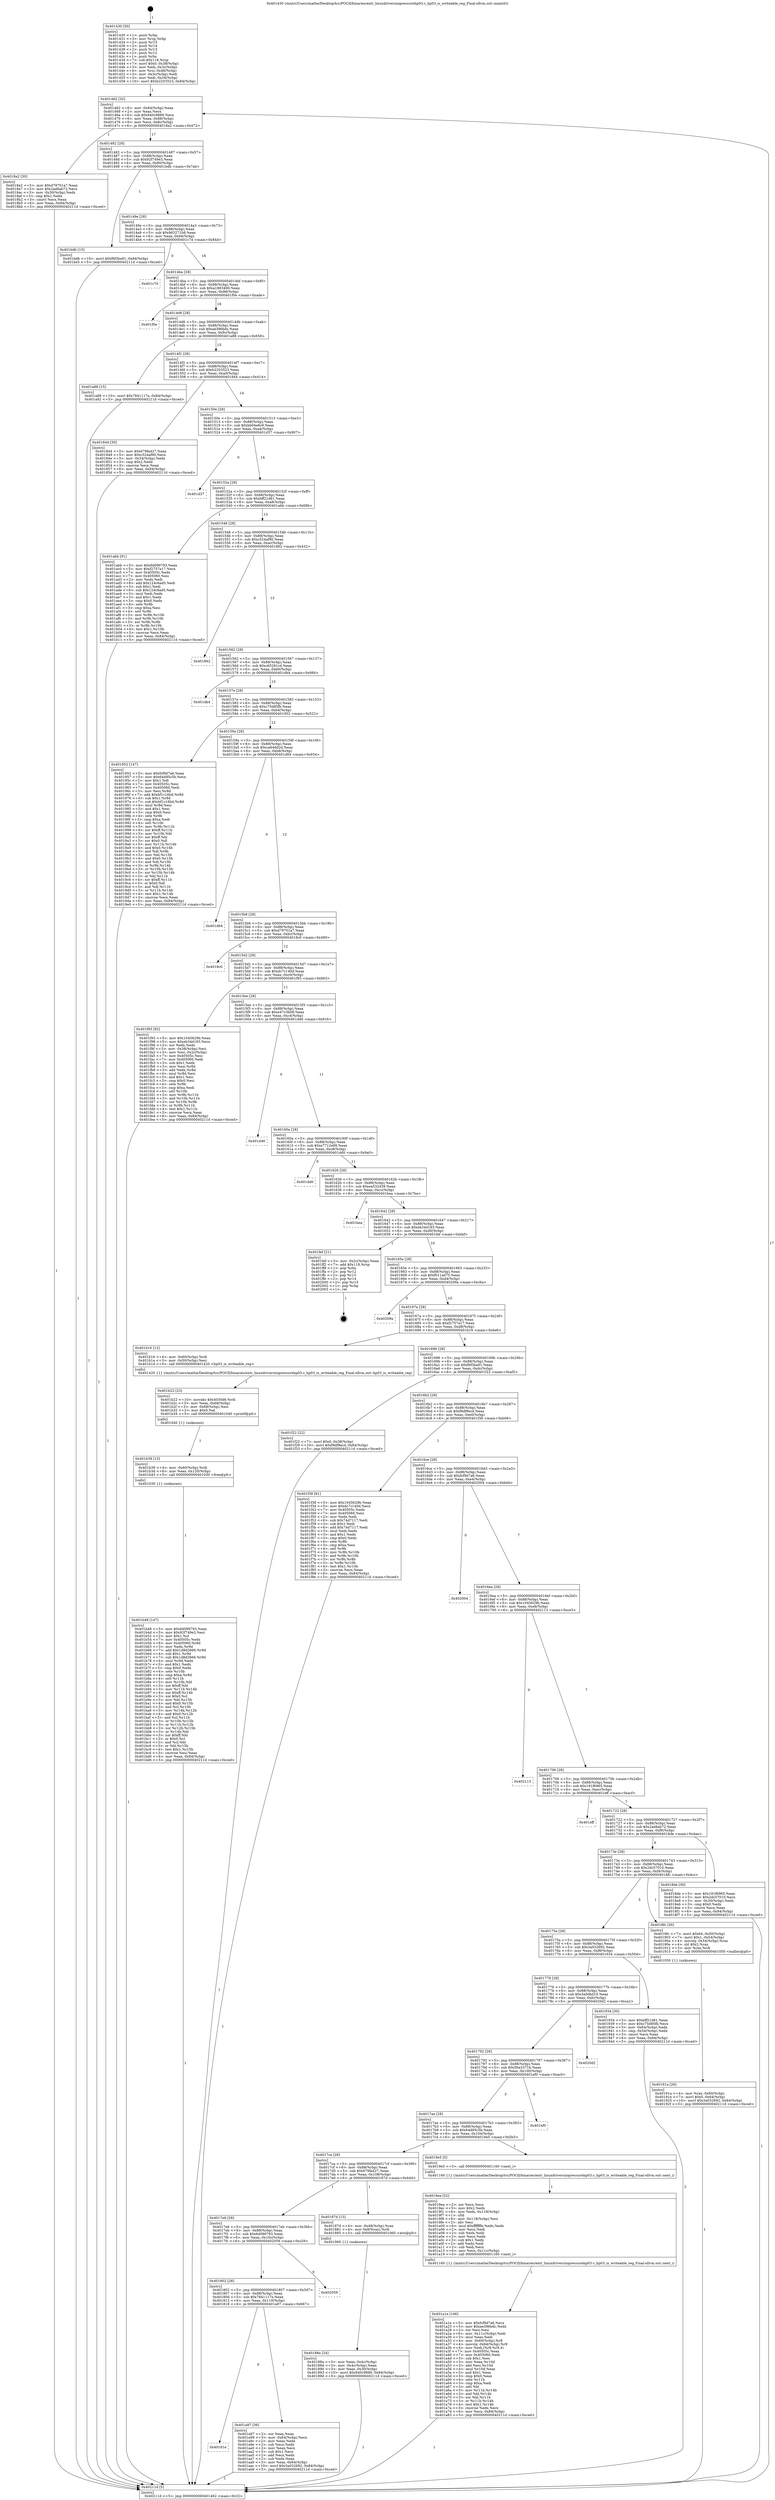 digraph "0x401430" {
  label = "0x401430 (/mnt/c/Users/mathe/Desktop/tcc/POCII/binaries/extr_linuxdriversiiopressurehp03.c_hp03_is_writeable_reg_Final-ollvm.out::main(0))"
  labelloc = "t"
  node[shape=record]

  Entry [label="",width=0.3,height=0.3,shape=circle,fillcolor=black,style=filled]
  "0x401462" [label="{
     0x401462 [32]\l
     | [instrs]\l
     &nbsp;&nbsp;0x401462 \<+6\>: mov -0x84(%rbp),%eax\l
     &nbsp;&nbsp;0x401468 \<+2\>: mov %eax,%ecx\l
     &nbsp;&nbsp;0x40146a \<+6\>: sub $0x840c9889,%ecx\l
     &nbsp;&nbsp;0x401470 \<+6\>: mov %eax,-0x88(%rbp)\l
     &nbsp;&nbsp;0x401476 \<+6\>: mov %ecx,-0x8c(%rbp)\l
     &nbsp;&nbsp;0x40147c \<+6\>: je 00000000004018a2 \<main+0x472\>\l
  }"]
  "0x4018a2" [label="{
     0x4018a2 [30]\l
     | [instrs]\l
     &nbsp;&nbsp;0x4018a2 \<+5\>: mov $0xd79701a7,%eax\l
     &nbsp;&nbsp;0x4018a7 \<+5\>: mov $0x2ad8ab72,%ecx\l
     &nbsp;&nbsp;0x4018ac \<+3\>: mov -0x30(%rbp),%edx\l
     &nbsp;&nbsp;0x4018af \<+3\>: cmp $0x1,%edx\l
     &nbsp;&nbsp;0x4018b2 \<+3\>: cmovl %ecx,%eax\l
     &nbsp;&nbsp;0x4018b5 \<+6\>: mov %eax,-0x84(%rbp)\l
     &nbsp;&nbsp;0x4018bb \<+5\>: jmp 000000000040211d \<main+0xced\>\l
  }"]
  "0x401482" [label="{
     0x401482 [28]\l
     | [instrs]\l
     &nbsp;&nbsp;0x401482 \<+5\>: jmp 0000000000401487 \<main+0x57\>\l
     &nbsp;&nbsp;0x401487 \<+6\>: mov -0x88(%rbp),%eax\l
     &nbsp;&nbsp;0x40148d \<+5\>: sub $0x92f749e3,%eax\l
     &nbsp;&nbsp;0x401492 \<+6\>: mov %eax,-0x90(%rbp)\l
     &nbsp;&nbsp;0x401498 \<+6\>: je 0000000000401bdb \<main+0x7ab\>\l
  }"]
  Exit [label="",width=0.3,height=0.3,shape=circle,fillcolor=black,style=filled,peripheries=2]
  "0x401bdb" [label="{
     0x401bdb [15]\l
     | [instrs]\l
     &nbsp;&nbsp;0x401bdb \<+10\>: movl $0xf6f3ba91,-0x84(%rbp)\l
     &nbsp;&nbsp;0x401be5 \<+5\>: jmp 000000000040211d \<main+0xced\>\l
  }"]
  "0x40149e" [label="{
     0x40149e [28]\l
     | [instrs]\l
     &nbsp;&nbsp;0x40149e \<+5\>: jmp 00000000004014a3 \<main+0x73\>\l
     &nbsp;&nbsp;0x4014a3 \<+6\>: mov -0x88(%rbp),%eax\l
     &nbsp;&nbsp;0x4014a9 \<+5\>: sub $0x963271b8,%eax\l
     &nbsp;&nbsp;0x4014ae \<+6\>: mov %eax,-0x94(%rbp)\l
     &nbsp;&nbsp;0x4014b4 \<+6\>: je 0000000000401c7d \<main+0x84d\>\l
  }"]
  "0x401b48" [label="{
     0x401b48 [147]\l
     | [instrs]\l
     &nbsp;&nbsp;0x401b48 \<+5\>: mov $0x6d099793,%eax\l
     &nbsp;&nbsp;0x401b4d \<+5\>: mov $0x92f749e3,%esi\l
     &nbsp;&nbsp;0x401b52 \<+2\>: mov $0x1,%cl\l
     &nbsp;&nbsp;0x401b54 \<+7\>: mov 0x40505c,%edx\l
     &nbsp;&nbsp;0x401b5b \<+8\>: mov 0x405060,%r8d\l
     &nbsp;&nbsp;0x401b63 \<+3\>: mov %edx,%r9d\l
     &nbsp;&nbsp;0x401b66 \<+7\>: add $0x1d8d2666,%r9d\l
     &nbsp;&nbsp;0x401b6d \<+4\>: sub $0x1,%r9d\l
     &nbsp;&nbsp;0x401b71 \<+7\>: sub $0x1d8d2666,%r9d\l
     &nbsp;&nbsp;0x401b78 \<+4\>: imul %r9d,%edx\l
     &nbsp;&nbsp;0x401b7c \<+3\>: and $0x1,%edx\l
     &nbsp;&nbsp;0x401b7f \<+3\>: cmp $0x0,%edx\l
     &nbsp;&nbsp;0x401b82 \<+4\>: sete %r10b\l
     &nbsp;&nbsp;0x401b86 \<+4\>: cmp $0xa,%r8d\l
     &nbsp;&nbsp;0x401b8a \<+4\>: setl %r11b\l
     &nbsp;&nbsp;0x401b8e \<+3\>: mov %r10b,%bl\l
     &nbsp;&nbsp;0x401b91 \<+3\>: xor $0xff,%bl\l
     &nbsp;&nbsp;0x401b94 \<+3\>: mov %r11b,%r14b\l
     &nbsp;&nbsp;0x401b97 \<+4\>: xor $0xff,%r14b\l
     &nbsp;&nbsp;0x401b9b \<+3\>: xor $0x0,%cl\l
     &nbsp;&nbsp;0x401b9e \<+3\>: mov %bl,%r15b\l
     &nbsp;&nbsp;0x401ba1 \<+4\>: and $0x0,%r15b\l
     &nbsp;&nbsp;0x401ba5 \<+3\>: and %cl,%r10b\l
     &nbsp;&nbsp;0x401ba8 \<+3\>: mov %r14b,%r12b\l
     &nbsp;&nbsp;0x401bab \<+4\>: and $0x0,%r12b\l
     &nbsp;&nbsp;0x401baf \<+3\>: and %cl,%r11b\l
     &nbsp;&nbsp;0x401bb2 \<+3\>: or %r10b,%r15b\l
     &nbsp;&nbsp;0x401bb5 \<+3\>: or %r11b,%r12b\l
     &nbsp;&nbsp;0x401bb8 \<+3\>: xor %r12b,%r15b\l
     &nbsp;&nbsp;0x401bbb \<+3\>: or %r14b,%bl\l
     &nbsp;&nbsp;0x401bbe \<+3\>: xor $0xff,%bl\l
     &nbsp;&nbsp;0x401bc1 \<+3\>: or $0x0,%cl\l
     &nbsp;&nbsp;0x401bc4 \<+2\>: and %cl,%bl\l
     &nbsp;&nbsp;0x401bc6 \<+3\>: or %bl,%r15b\l
     &nbsp;&nbsp;0x401bc9 \<+4\>: test $0x1,%r15b\l
     &nbsp;&nbsp;0x401bcd \<+3\>: cmovne %esi,%eax\l
     &nbsp;&nbsp;0x401bd0 \<+6\>: mov %eax,-0x84(%rbp)\l
     &nbsp;&nbsp;0x401bd6 \<+5\>: jmp 000000000040211d \<main+0xced\>\l
  }"]
  "0x401c7d" [label="{
     0x401c7d\l
  }", style=dashed]
  "0x4014ba" [label="{
     0x4014ba [28]\l
     | [instrs]\l
     &nbsp;&nbsp;0x4014ba \<+5\>: jmp 00000000004014bf \<main+0x8f\>\l
     &nbsp;&nbsp;0x4014bf \<+6\>: mov -0x88(%rbp),%eax\l
     &nbsp;&nbsp;0x4014c5 \<+5\>: sub $0xa1883490,%eax\l
     &nbsp;&nbsp;0x4014ca \<+6\>: mov %eax,-0x98(%rbp)\l
     &nbsp;&nbsp;0x4014d0 \<+6\>: je 0000000000401f0e \<main+0xade\>\l
  }"]
  "0x401b39" [label="{
     0x401b39 [15]\l
     | [instrs]\l
     &nbsp;&nbsp;0x401b39 \<+4\>: mov -0x60(%rbp),%rdi\l
     &nbsp;&nbsp;0x401b3d \<+6\>: mov %eax,-0x120(%rbp)\l
     &nbsp;&nbsp;0x401b43 \<+5\>: call 0000000000401030 \<free@plt\>\l
     | [calls]\l
     &nbsp;&nbsp;0x401030 \{1\} (unknown)\l
  }"]
  "0x401f0e" [label="{
     0x401f0e\l
  }", style=dashed]
  "0x4014d6" [label="{
     0x4014d6 [28]\l
     | [instrs]\l
     &nbsp;&nbsp;0x4014d6 \<+5\>: jmp 00000000004014db \<main+0xab\>\l
     &nbsp;&nbsp;0x4014db \<+6\>: mov -0x88(%rbp),%eax\l
     &nbsp;&nbsp;0x4014e1 \<+5\>: sub $0xae396bdc,%eax\l
     &nbsp;&nbsp;0x4014e6 \<+6\>: mov %eax,-0x9c(%rbp)\l
     &nbsp;&nbsp;0x4014ec \<+6\>: je 0000000000401a88 \<main+0x658\>\l
  }"]
  "0x401b22" [label="{
     0x401b22 [23]\l
     | [instrs]\l
     &nbsp;&nbsp;0x401b22 \<+10\>: movabs $0x4030d6,%rdi\l
     &nbsp;&nbsp;0x401b2c \<+3\>: mov %eax,-0x68(%rbp)\l
     &nbsp;&nbsp;0x401b2f \<+3\>: mov -0x68(%rbp),%esi\l
     &nbsp;&nbsp;0x401b32 \<+2\>: mov $0x0,%al\l
     &nbsp;&nbsp;0x401b34 \<+5\>: call 0000000000401040 \<printf@plt\>\l
     | [calls]\l
     &nbsp;&nbsp;0x401040 \{1\} (unknown)\l
  }"]
  "0x401a88" [label="{
     0x401a88 [15]\l
     | [instrs]\l
     &nbsp;&nbsp;0x401a88 \<+10\>: movl $0x7841117e,-0x84(%rbp)\l
     &nbsp;&nbsp;0x401a92 \<+5\>: jmp 000000000040211d \<main+0xced\>\l
  }"]
  "0x4014f2" [label="{
     0x4014f2 [28]\l
     | [instrs]\l
     &nbsp;&nbsp;0x4014f2 \<+5\>: jmp 00000000004014f7 \<main+0xc7\>\l
     &nbsp;&nbsp;0x4014f7 \<+6\>: mov -0x88(%rbp),%eax\l
     &nbsp;&nbsp;0x4014fd \<+5\>: sub $0xb2203523,%eax\l
     &nbsp;&nbsp;0x401502 \<+6\>: mov %eax,-0xa0(%rbp)\l
     &nbsp;&nbsp;0x401508 \<+6\>: je 0000000000401844 \<main+0x414\>\l
  }"]
  "0x40181e" [label="{
     0x40181e\l
  }", style=dashed]
  "0x401844" [label="{
     0x401844 [30]\l
     | [instrs]\l
     &nbsp;&nbsp;0x401844 \<+5\>: mov $0x679fa427,%eax\l
     &nbsp;&nbsp;0x401849 \<+5\>: mov $0xc524af90,%ecx\l
     &nbsp;&nbsp;0x40184e \<+3\>: mov -0x34(%rbp),%edx\l
     &nbsp;&nbsp;0x401851 \<+3\>: cmp $0x2,%edx\l
     &nbsp;&nbsp;0x401854 \<+3\>: cmovne %ecx,%eax\l
     &nbsp;&nbsp;0x401857 \<+6\>: mov %eax,-0x84(%rbp)\l
     &nbsp;&nbsp;0x40185d \<+5\>: jmp 000000000040211d \<main+0xced\>\l
  }"]
  "0x40150e" [label="{
     0x40150e [28]\l
     | [instrs]\l
     &nbsp;&nbsp;0x40150e \<+5\>: jmp 0000000000401513 \<main+0xe3\>\l
     &nbsp;&nbsp;0x401513 \<+6\>: mov -0x88(%rbp),%eax\l
     &nbsp;&nbsp;0x401519 \<+5\>: sub $0xbb04e6c9,%eax\l
     &nbsp;&nbsp;0x40151e \<+6\>: mov %eax,-0xa4(%rbp)\l
     &nbsp;&nbsp;0x401524 \<+6\>: je 0000000000401d37 \<main+0x907\>\l
  }"]
  "0x40211d" [label="{
     0x40211d [5]\l
     | [instrs]\l
     &nbsp;&nbsp;0x40211d \<+5\>: jmp 0000000000401462 \<main+0x32\>\l
  }"]
  "0x401430" [label="{
     0x401430 [50]\l
     | [instrs]\l
     &nbsp;&nbsp;0x401430 \<+1\>: push %rbp\l
     &nbsp;&nbsp;0x401431 \<+3\>: mov %rsp,%rbp\l
     &nbsp;&nbsp;0x401434 \<+2\>: push %r15\l
     &nbsp;&nbsp;0x401436 \<+2\>: push %r14\l
     &nbsp;&nbsp;0x401438 \<+2\>: push %r13\l
     &nbsp;&nbsp;0x40143a \<+2\>: push %r12\l
     &nbsp;&nbsp;0x40143c \<+1\>: push %rbx\l
     &nbsp;&nbsp;0x40143d \<+7\>: sub $0x118,%rsp\l
     &nbsp;&nbsp;0x401444 \<+7\>: movl $0x0,-0x38(%rbp)\l
     &nbsp;&nbsp;0x40144b \<+3\>: mov %edi,-0x3c(%rbp)\l
     &nbsp;&nbsp;0x40144e \<+4\>: mov %rsi,-0x48(%rbp)\l
     &nbsp;&nbsp;0x401452 \<+3\>: mov -0x3c(%rbp),%edi\l
     &nbsp;&nbsp;0x401455 \<+3\>: mov %edi,-0x34(%rbp)\l
     &nbsp;&nbsp;0x401458 \<+10\>: movl $0xb2203523,-0x84(%rbp)\l
  }"]
  "0x401a97" [label="{
     0x401a97 [36]\l
     | [instrs]\l
     &nbsp;&nbsp;0x401a97 \<+2\>: xor %eax,%eax\l
     &nbsp;&nbsp;0x401a99 \<+3\>: mov -0x64(%rbp),%ecx\l
     &nbsp;&nbsp;0x401a9c \<+2\>: mov %eax,%edx\l
     &nbsp;&nbsp;0x401a9e \<+2\>: sub %ecx,%edx\l
     &nbsp;&nbsp;0x401aa0 \<+2\>: mov %eax,%ecx\l
     &nbsp;&nbsp;0x401aa2 \<+3\>: sub $0x1,%ecx\l
     &nbsp;&nbsp;0x401aa5 \<+2\>: add %ecx,%edx\l
     &nbsp;&nbsp;0x401aa7 \<+2\>: sub %edx,%eax\l
     &nbsp;&nbsp;0x401aa9 \<+3\>: mov %eax,-0x64(%rbp)\l
     &nbsp;&nbsp;0x401aac \<+10\>: movl $0x3a032692,-0x84(%rbp)\l
     &nbsp;&nbsp;0x401ab6 \<+5\>: jmp 000000000040211d \<main+0xced\>\l
  }"]
  "0x401d37" [label="{
     0x401d37\l
  }", style=dashed]
  "0x40152a" [label="{
     0x40152a [28]\l
     | [instrs]\l
     &nbsp;&nbsp;0x40152a \<+5\>: jmp 000000000040152f \<main+0xff\>\l
     &nbsp;&nbsp;0x40152f \<+6\>: mov -0x88(%rbp),%eax\l
     &nbsp;&nbsp;0x401535 \<+5\>: sub $0xbff21d61,%eax\l
     &nbsp;&nbsp;0x40153a \<+6\>: mov %eax,-0xa8(%rbp)\l
     &nbsp;&nbsp;0x401540 \<+6\>: je 0000000000401abb \<main+0x68b\>\l
  }"]
  "0x401802" [label="{
     0x401802 [28]\l
     | [instrs]\l
     &nbsp;&nbsp;0x401802 \<+5\>: jmp 0000000000401807 \<main+0x3d7\>\l
     &nbsp;&nbsp;0x401807 \<+6\>: mov -0x88(%rbp),%eax\l
     &nbsp;&nbsp;0x40180d \<+5\>: sub $0x7841117e,%eax\l
     &nbsp;&nbsp;0x401812 \<+6\>: mov %eax,-0x110(%rbp)\l
     &nbsp;&nbsp;0x401818 \<+6\>: je 0000000000401a97 \<main+0x667\>\l
  }"]
  "0x401abb" [label="{
     0x401abb [91]\l
     | [instrs]\l
     &nbsp;&nbsp;0x401abb \<+5\>: mov $0x6d099793,%eax\l
     &nbsp;&nbsp;0x401ac0 \<+5\>: mov $0xf2757a17,%ecx\l
     &nbsp;&nbsp;0x401ac5 \<+7\>: mov 0x40505c,%edx\l
     &nbsp;&nbsp;0x401acc \<+7\>: mov 0x405060,%esi\l
     &nbsp;&nbsp;0x401ad3 \<+2\>: mov %edx,%edi\l
     &nbsp;&nbsp;0x401ad5 \<+6\>: add $0x124c6ad5,%edi\l
     &nbsp;&nbsp;0x401adb \<+3\>: sub $0x1,%edi\l
     &nbsp;&nbsp;0x401ade \<+6\>: sub $0x124c6ad5,%edi\l
     &nbsp;&nbsp;0x401ae4 \<+3\>: imul %edi,%edx\l
     &nbsp;&nbsp;0x401ae7 \<+3\>: and $0x1,%edx\l
     &nbsp;&nbsp;0x401aea \<+3\>: cmp $0x0,%edx\l
     &nbsp;&nbsp;0x401aed \<+4\>: sete %r8b\l
     &nbsp;&nbsp;0x401af1 \<+3\>: cmp $0xa,%esi\l
     &nbsp;&nbsp;0x401af4 \<+4\>: setl %r9b\l
     &nbsp;&nbsp;0x401af8 \<+3\>: mov %r8b,%r10b\l
     &nbsp;&nbsp;0x401afb \<+3\>: and %r9b,%r10b\l
     &nbsp;&nbsp;0x401afe \<+3\>: xor %r9b,%r8b\l
     &nbsp;&nbsp;0x401b01 \<+3\>: or %r8b,%r10b\l
     &nbsp;&nbsp;0x401b04 \<+4\>: test $0x1,%r10b\l
     &nbsp;&nbsp;0x401b08 \<+3\>: cmovne %ecx,%eax\l
     &nbsp;&nbsp;0x401b0b \<+6\>: mov %eax,-0x84(%rbp)\l
     &nbsp;&nbsp;0x401b11 \<+5\>: jmp 000000000040211d \<main+0xced\>\l
  }"]
  "0x401546" [label="{
     0x401546 [28]\l
     | [instrs]\l
     &nbsp;&nbsp;0x401546 \<+5\>: jmp 000000000040154b \<main+0x11b\>\l
     &nbsp;&nbsp;0x40154b \<+6\>: mov -0x88(%rbp),%eax\l
     &nbsp;&nbsp;0x401551 \<+5\>: sub $0xc524af90,%eax\l
     &nbsp;&nbsp;0x401556 \<+6\>: mov %eax,-0xac(%rbp)\l
     &nbsp;&nbsp;0x40155c \<+6\>: je 0000000000401862 \<main+0x432\>\l
  }"]
  "0x402059" [label="{
     0x402059\l
  }", style=dashed]
  "0x401862" [label="{
     0x401862\l
  }", style=dashed]
  "0x401562" [label="{
     0x401562 [28]\l
     | [instrs]\l
     &nbsp;&nbsp;0x401562 \<+5\>: jmp 0000000000401567 \<main+0x137\>\l
     &nbsp;&nbsp;0x401567 \<+6\>: mov -0x88(%rbp),%eax\l
     &nbsp;&nbsp;0x40156d \<+5\>: sub $0xc65281cd,%eax\l
     &nbsp;&nbsp;0x401572 \<+6\>: mov %eax,-0xb0(%rbp)\l
     &nbsp;&nbsp;0x401578 \<+6\>: je 0000000000401db4 \<main+0x984\>\l
  }"]
  "0x401a1e" [label="{
     0x401a1e [106]\l
     | [instrs]\l
     &nbsp;&nbsp;0x401a1e \<+5\>: mov $0xfcf9d7a6,%ecx\l
     &nbsp;&nbsp;0x401a23 \<+5\>: mov $0xae396bdc,%edx\l
     &nbsp;&nbsp;0x401a28 \<+2\>: xor %esi,%esi\l
     &nbsp;&nbsp;0x401a2a \<+6\>: mov -0x11c(%rbp),%edi\l
     &nbsp;&nbsp;0x401a30 \<+3\>: imul %eax,%edi\l
     &nbsp;&nbsp;0x401a33 \<+4\>: mov -0x60(%rbp),%r8\l
     &nbsp;&nbsp;0x401a37 \<+4\>: movslq -0x64(%rbp),%r9\l
     &nbsp;&nbsp;0x401a3b \<+4\>: mov %edi,(%r8,%r9,4)\l
     &nbsp;&nbsp;0x401a3f \<+7\>: mov 0x40505c,%eax\l
     &nbsp;&nbsp;0x401a46 \<+7\>: mov 0x405060,%edi\l
     &nbsp;&nbsp;0x401a4d \<+3\>: sub $0x1,%esi\l
     &nbsp;&nbsp;0x401a50 \<+3\>: mov %eax,%r10d\l
     &nbsp;&nbsp;0x401a53 \<+3\>: add %esi,%r10d\l
     &nbsp;&nbsp;0x401a56 \<+4\>: imul %r10d,%eax\l
     &nbsp;&nbsp;0x401a5a \<+3\>: and $0x1,%eax\l
     &nbsp;&nbsp;0x401a5d \<+3\>: cmp $0x0,%eax\l
     &nbsp;&nbsp;0x401a60 \<+4\>: sete %r11b\l
     &nbsp;&nbsp;0x401a64 \<+3\>: cmp $0xa,%edi\l
     &nbsp;&nbsp;0x401a67 \<+3\>: setl %bl\l
     &nbsp;&nbsp;0x401a6a \<+3\>: mov %r11b,%r14b\l
     &nbsp;&nbsp;0x401a6d \<+3\>: and %bl,%r14b\l
     &nbsp;&nbsp;0x401a70 \<+3\>: xor %bl,%r11b\l
     &nbsp;&nbsp;0x401a73 \<+3\>: or %r11b,%r14b\l
     &nbsp;&nbsp;0x401a76 \<+4\>: test $0x1,%r14b\l
     &nbsp;&nbsp;0x401a7a \<+3\>: cmovne %edx,%ecx\l
     &nbsp;&nbsp;0x401a7d \<+6\>: mov %ecx,-0x84(%rbp)\l
     &nbsp;&nbsp;0x401a83 \<+5\>: jmp 000000000040211d \<main+0xced\>\l
  }"]
  "0x401db4" [label="{
     0x401db4\l
  }", style=dashed]
  "0x40157e" [label="{
     0x40157e [28]\l
     | [instrs]\l
     &nbsp;&nbsp;0x40157e \<+5\>: jmp 0000000000401583 \<main+0x153\>\l
     &nbsp;&nbsp;0x401583 \<+6\>: mov -0x88(%rbp),%eax\l
     &nbsp;&nbsp;0x401589 \<+5\>: sub $0xc75d85fb,%eax\l
     &nbsp;&nbsp;0x40158e \<+6\>: mov %eax,-0xb4(%rbp)\l
     &nbsp;&nbsp;0x401594 \<+6\>: je 0000000000401952 \<main+0x522\>\l
  }"]
  "0x4019ea" [label="{
     0x4019ea [52]\l
     | [instrs]\l
     &nbsp;&nbsp;0x4019ea \<+2\>: xor %ecx,%ecx\l
     &nbsp;&nbsp;0x4019ec \<+5\>: mov $0x2,%edx\l
     &nbsp;&nbsp;0x4019f1 \<+6\>: mov %edx,-0x118(%rbp)\l
     &nbsp;&nbsp;0x4019f7 \<+1\>: cltd\l
     &nbsp;&nbsp;0x4019f8 \<+6\>: mov -0x118(%rbp),%esi\l
     &nbsp;&nbsp;0x4019fe \<+2\>: idiv %esi\l
     &nbsp;&nbsp;0x401a00 \<+6\>: imul $0xfffffffe,%edx,%edx\l
     &nbsp;&nbsp;0x401a06 \<+2\>: mov %ecx,%edi\l
     &nbsp;&nbsp;0x401a08 \<+2\>: sub %edx,%edi\l
     &nbsp;&nbsp;0x401a0a \<+2\>: mov %ecx,%edx\l
     &nbsp;&nbsp;0x401a0c \<+3\>: sub $0x1,%edx\l
     &nbsp;&nbsp;0x401a0f \<+2\>: add %edx,%edi\l
     &nbsp;&nbsp;0x401a11 \<+2\>: sub %edi,%ecx\l
     &nbsp;&nbsp;0x401a13 \<+6\>: mov %ecx,-0x11c(%rbp)\l
     &nbsp;&nbsp;0x401a19 \<+5\>: call 0000000000401160 \<next_i\>\l
     | [calls]\l
     &nbsp;&nbsp;0x401160 \{1\} (/mnt/c/Users/mathe/Desktop/tcc/POCII/binaries/extr_linuxdriversiiopressurehp03.c_hp03_is_writeable_reg_Final-ollvm.out::next_i)\l
  }"]
  "0x401952" [label="{
     0x401952 [147]\l
     | [instrs]\l
     &nbsp;&nbsp;0x401952 \<+5\>: mov $0xfcf9d7a6,%eax\l
     &nbsp;&nbsp;0x401957 \<+5\>: mov $0x64d95c5b,%ecx\l
     &nbsp;&nbsp;0x40195c \<+2\>: mov $0x1,%dl\l
     &nbsp;&nbsp;0x40195e \<+7\>: mov 0x40505c,%esi\l
     &nbsp;&nbsp;0x401965 \<+7\>: mov 0x405060,%edi\l
     &nbsp;&nbsp;0x40196c \<+3\>: mov %esi,%r8d\l
     &nbsp;&nbsp;0x40196f \<+7\>: add $0xbf1c16bd,%r8d\l
     &nbsp;&nbsp;0x401976 \<+4\>: sub $0x1,%r8d\l
     &nbsp;&nbsp;0x40197a \<+7\>: sub $0xbf1c16bd,%r8d\l
     &nbsp;&nbsp;0x401981 \<+4\>: imul %r8d,%esi\l
     &nbsp;&nbsp;0x401985 \<+3\>: and $0x1,%esi\l
     &nbsp;&nbsp;0x401988 \<+3\>: cmp $0x0,%esi\l
     &nbsp;&nbsp;0x40198b \<+4\>: sete %r9b\l
     &nbsp;&nbsp;0x40198f \<+3\>: cmp $0xa,%edi\l
     &nbsp;&nbsp;0x401992 \<+4\>: setl %r10b\l
     &nbsp;&nbsp;0x401996 \<+3\>: mov %r9b,%r11b\l
     &nbsp;&nbsp;0x401999 \<+4\>: xor $0xff,%r11b\l
     &nbsp;&nbsp;0x40199d \<+3\>: mov %r10b,%bl\l
     &nbsp;&nbsp;0x4019a0 \<+3\>: xor $0xff,%bl\l
     &nbsp;&nbsp;0x4019a3 \<+3\>: xor $0x0,%dl\l
     &nbsp;&nbsp;0x4019a6 \<+3\>: mov %r11b,%r14b\l
     &nbsp;&nbsp;0x4019a9 \<+4\>: and $0x0,%r14b\l
     &nbsp;&nbsp;0x4019ad \<+3\>: and %dl,%r9b\l
     &nbsp;&nbsp;0x4019b0 \<+3\>: mov %bl,%r15b\l
     &nbsp;&nbsp;0x4019b3 \<+4\>: and $0x0,%r15b\l
     &nbsp;&nbsp;0x4019b7 \<+3\>: and %dl,%r10b\l
     &nbsp;&nbsp;0x4019ba \<+3\>: or %r9b,%r14b\l
     &nbsp;&nbsp;0x4019bd \<+3\>: or %r10b,%r15b\l
     &nbsp;&nbsp;0x4019c0 \<+3\>: xor %r15b,%r14b\l
     &nbsp;&nbsp;0x4019c3 \<+3\>: or %bl,%r11b\l
     &nbsp;&nbsp;0x4019c6 \<+4\>: xor $0xff,%r11b\l
     &nbsp;&nbsp;0x4019ca \<+3\>: or $0x0,%dl\l
     &nbsp;&nbsp;0x4019cd \<+3\>: and %dl,%r11b\l
     &nbsp;&nbsp;0x4019d0 \<+3\>: or %r11b,%r14b\l
     &nbsp;&nbsp;0x4019d3 \<+4\>: test $0x1,%r14b\l
     &nbsp;&nbsp;0x4019d7 \<+3\>: cmovne %ecx,%eax\l
     &nbsp;&nbsp;0x4019da \<+6\>: mov %eax,-0x84(%rbp)\l
     &nbsp;&nbsp;0x4019e0 \<+5\>: jmp 000000000040211d \<main+0xced\>\l
  }"]
  "0x40159a" [label="{
     0x40159a [28]\l
     | [instrs]\l
     &nbsp;&nbsp;0x40159a \<+5\>: jmp 000000000040159f \<main+0x16f\>\l
     &nbsp;&nbsp;0x40159f \<+6\>: mov -0x88(%rbp),%eax\l
     &nbsp;&nbsp;0x4015a5 \<+5\>: sub $0xca646d2d,%eax\l
     &nbsp;&nbsp;0x4015aa \<+6\>: mov %eax,-0xb8(%rbp)\l
     &nbsp;&nbsp;0x4015b0 \<+6\>: je 0000000000401d64 \<main+0x934\>\l
  }"]
  "0x40191a" [label="{
     0x40191a [26]\l
     | [instrs]\l
     &nbsp;&nbsp;0x40191a \<+4\>: mov %rax,-0x60(%rbp)\l
     &nbsp;&nbsp;0x40191e \<+7\>: movl $0x0,-0x64(%rbp)\l
     &nbsp;&nbsp;0x401925 \<+10\>: movl $0x3a032692,-0x84(%rbp)\l
     &nbsp;&nbsp;0x40192f \<+5\>: jmp 000000000040211d \<main+0xced\>\l
  }"]
  "0x401d64" [label="{
     0x401d64\l
  }", style=dashed]
  "0x4015b6" [label="{
     0x4015b6 [28]\l
     | [instrs]\l
     &nbsp;&nbsp;0x4015b6 \<+5\>: jmp 00000000004015bb \<main+0x18b\>\l
     &nbsp;&nbsp;0x4015bb \<+6\>: mov -0x88(%rbp),%eax\l
     &nbsp;&nbsp;0x4015c1 \<+5\>: sub $0xd79701a7,%eax\l
     &nbsp;&nbsp;0x4015c6 \<+6\>: mov %eax,-0xbc(%rbp)\l
     &nbsp;&nbsp;0x4015cc \<+6\>: je 00000000004018c0 \<main+0x490\>\l
  }"]
  "0x40188a" [label="{
     0x40188a [24]\l
     | [instrs]\l
     &nbsp;&nbsp;0x40188a \<+3\>: mov %eax,-0x4c(%rbp)\l
     &nbsp;&nbsp;0x40188d \<+3\>: mov -0x4c(%rbp),%eax\l
     &nbsp;&nbsp;0x401890 \<+3\>: mov %eax,-0x30(%rbp)\l
     &nbsp;&nbsp;0x401893 \<+10\>: movl $0x840c9889,-0x84(%rbp)\l
     &nbsp;&nbsp;0x40189d \<+5\>: jmp 000000000040211d \<main+0xced\>\l
  }"]
  "0x4018c0" [label="{
     0x4018c0\l
  }", style=dashed]
  "0x4015d2" [label="{
     0x4015d2 [28]\l
     | [instrs]\l
     &nbsp;&nbsp;0x4015d2 \<+5\>: jmp 00000000004015d7 \<main+0x1a7\>\l
     &nbsp;&nbsp;0x4015d7 \<+6\>: mov -0x88(%rbp),%eax\l
     &nbsp;&nbsp;0x4015dd \<+5\>: sub $0xdc7c140d,%eax\l
     &nbsp;&nbsp;0x4015e2 \<+6\>: mov %eax,-0xc0(%rbp)\l
     &nbsp;&nbsp;0x4015e8 \<+6\>: je 0000000000401f93 \<main+0xb63\>\l
  }"]
  "0x4017e6" [label="{
     0x4017e6 [28]\l
     | [instrs]\l
     &nbsp;&nbsp;0x4017e6 \<+5\>: jmp 00000000004017eb \<main+0x3bb\>\l
     &nbsp;&nbsp;0x4017eb \<+6\>: mov -0x88(%rbp),%eax\l
     &nbsp;&nbsp;0x4017f1 \<+5\>: sub $0x6d099793,%eax\l
     &nbsp;&nbsp;0x4017f6 \<+6\>: mov %eax,-0x10c(%rbp)\l
     &nbsp;&nbsp;0x4017fc \<+6\>: je 0000000000402059 \<main+0xc29\>\l
  }"]
  "0x401f93" [label="{
     0x401f93 [92]\l
     | [instrs]\l
     &nbsp;&nbsp;0x401f93 \<+5\>: mov $0x1045629b,%eax\l
     &nbsp;&nbsp;0x401f98 \<+5\>: mov $0xeb34d183,%ecx\l
     &nbsp;&nbsp;0x401f9d \<+2\>: xor %edx,%edx\l
     &nbsp;&nbsp;0x401f9f \<+3\>: mov -0x38(%rbp),%esi\l
     &nbsp;&nbsp;0x401fa2 \<+3\>: mov %esi,-0x2c(%rbp)\l
     &nbsp;&nbsp;0x401fa5 \<+7\>: mov 0x40505c,%esi\l
     &nbsp;&nbsp;0x401fac \<+7\>: mov 0x405060,%edi\l
     &nbsp;&nbsp;0x401fb3 \<+3\>: sub $0x1,%edx\l
     &nbsp;&nbsp;0x401fb6 \<+3\>: mov %esi,%r8d\l
     &nbsp;&nbsp;0x401fb9 \<+3\>: add %edx,%r8d\l
     &nbsp;&nbsp;0x401fbc \<+4\>: imul %r8d,%esi\l
     &nbsp;&nbsp;0x401fc0 \<+3\>: and $0x1,%esi\l
     &nbsp;&nbsp;0x401fc3 \<+3\>: cmp $0x0,%esi\l
     &nbsp;&nbsp;0x401fc6 \<+4\>: sete %r9b\l
     &nbsp;&nbsp;0x401fca \<+3\>: cmp $0xa,%edi\l
     &nbsp;&nbsp;0x401fcd \<+4\>: setl %r10b\l
     &nbsp;&nbsp;0x401fd1 \<+3\>: mov %r9b,%r11b\l
     &nbsp;&nbsp;0x401fd4 \<+3\>: and %r10b,%r11b\l
     &nbsp;&nbsp;0x401fd7 \<+3\>: xor %r10b,%r9b\l
     &nbsp;&nbsp;0x401fda \<+3\>: or %r9b,%r11b\l
     &nbsp;&nbsp;0x401fdd \<+4\>: test $0x1,%r11b\l
     &nbsp;&nbsp;0x401fe1 \<+3\>: cmovne %ecx,%eax\l
     &nbsp;&nbsp;0x401fe4 \<+6\>: mov %eax,-0x84(%rbp)\l
     &nbsp;&nbsp;0x401fea \<+5\>: jmp 000000000040211d \<main+0xced\>\l
  }"]
  "0x4015ee" [label="{
     0x4015ee [28]\l
     | [instrs]\l
     &nbsp;&nbsp;0x4015ee \<+5\>: jmp 00000000004015f3 \<main+0x1c3\>\l
     &nbsp;&nbsp;0x4015f3 \<+6\>: mov -0x88(%rbp),%eax\l
     &nbsp;&nbsp;0x4015f9 \<+5\>: sub $0xe47c3b08,%eax\l
     &nbsp;&nbsp;0x4015fe \<+6\>: mov %eax,-0xc4(%rbp)\l
     &nbsp;&nbsp;0x401604 \<+6\>: je 0000000000401d46 \<main+0x916\>\l
  }"]
  "0x40187d" [label="{
     0x40187d [13]\l
     | [instrs]\l
     &nbsp;&nbsp;0x40187d \<+4\>: mov -0x48(%rbp),%rax\l
     &nbsp;&nbsp;0x401881 \<+4\>: mov 0x8(%rax),%rdi\l
     &nbsp;&nbsp;0x401885 \<+5\>: call 0000000000401060 \<atoi@plt\>\l
     | [calls]\l
     &nbsp;&nbsp;0x401060 \{1\} (unknown)\l
  }"]
  "0x401d46" [label="{
     0x401d46\l
  }", style=dashed]
  "0x40160a" [label="{
     0x40160a [28]\l
     | [instrs]\l
     &nbsp;&nbsp;0x40160a \<+5\>: jmp 000000000040160f \<main+0x1df\>\l
     &nbsp;&nbsp;0x40160f \<+6\>: mov -0x88(%rbp),%eax\l
     &nbsp;&nbsp;0x401615 \<+5\>: sub $0xe7712e99,%eax\l
     &nbsp;&nbsp;0x40161a \<+6\>: mov %eax,-0xc8(%rbp)\l
     &nbsp;&nbsp;0x401620 \<+6\>: je 0000000000401dd0 \<main+0x9a0\>\l
  }"]
  "0x4017ca" [label="{
     0x4017ca [28]\l
     | [instrs]\l
     &nbsp;&nbsp;0x4017ca \<+5\>: jmp 00000000004017cf \<main+0x39f\>\l
     &nbsp;&nbsp;0x4017cf \<+6\>: mov -0x88(%rbp),%eax\l
     &nbsp;&nbsp;0x4017d5 \<+5\>: sub $0x679fa427,%eax\l
     &nbsp;&nbsp;0x4017da \<+6\>: mov %eax,-0x108(%rbp)\l
     &nbsp;&nbsp;0x4017e0 \<+6\>: je 000000000040187d \<main+0x44d\>\l
  }"]
  "0x401dd0" [label="{
     0x401dd0\l
  }", style=dashed]
  "0x401626" [label="{
     0x401626 [28]\l
     | [instrs]\l
     &nbsp;&nbsp;0x401626 \<+5\>: jmp 000000000040162b \<main+0x1fb\>\l
     &nbsp;&nbsp;0x40162b \<+6\>: mov -0x88(%rbp),%eax\l
     &nbsp;&nbsp;0x401631 \<+5\>: sub $0xea532439,%eax\l
     &nbsp;&nbsp;0x401636 \<+6\>: mov %eax,-0xcc(%rbp)\l
     &nbsp;&nbsp;0x40163c \<+6\>: je 0000000000401bea \<main+0x7ba\>\l
  }"]
  "0x4019e5" [label="{
     0x4019e5 [5]\l
     | [instrs]\l
     &nbsp;&nbsp;0x4019e5 \<+5\>: call 0000000000401160 \<next_i\>\l
     | [calls]\l
     &nbsp;&nbsp;0x401160 \{1\} (/mnt/c/Users/mathe/Desktop/tcc/POCII/binaries/extr_linuxdriversiiopressurehp03.c_hp03_is_writeable_reg_Final-ollvm.out::next_i)\l
  }"]
  "0x401bea" [label="{
     0x401bea\l
  }", style=dashed]
  "0x401642" [label="{
     0x401642 [28]\l
     | [instrs]\l
     &nbsp;&nbsp;0x401642 \<+5\>: jmp 0000000000401647 \<main+0x217\>\l
     &nbsp;&nbsp;0x401647 \<+6\>: mov -0x88(%rbp),%eax\l
     &nbsp;&nbsp;0x40164d \<+5\>: sub $0xeb34d183,%eax\l
     &nbsp;&nbsp;0x401652 \<+6\>: mov %eax,-0xd0(%rbp)\l
     &nbsp;&nbsp;0x401658 \<+6\>: je 0000000000401fef \<main+0xbbf\>\l
  }"]
  "0x4017ae" [label="{
     0x4017ae [28]\l
     | [instrs]\l
     &nbsp;&nbsp;0x4017ae \<+5\>: jmp 00000000004017b3 \<main+0x383\>\l
     &nbsp;&nbsp;0x4017b3 \<+6\>: mov -0x88(%rbp),%eax\l
     &nbsp;&nbsp;0x4017b9 \<+5\>: sub $0x64d95c5b,%eax\l
     &nbsp;&nbsp;0x4017be \<+6\>: mov %eax,-0x104(%rbp)\l
     &nbsp;&nbsp;0x4017c4 \<+6\>: je 00000000004019e5 \<main+0x5b5\>\l
  }"]
  "0x401fef" [label="{
     0x401fef [21]\l
     | [instrs]\l
     &nbsp;&nbsp;0x401fef \<+3\>: mov -0x2c(%rbp),%eax\l
     &nbsp;&nbsp;0x401ff2 \<+7\>: add $0x118,%rsp\l
     &nbsp;&nbsp;0x401ff9 \<+1\>: pop %rbx\l
     &nbsp;&nbsp;0x401ffa \<+2\>: pop %r12\l
     &nbsp;&nbsp;0x401ffc \<+2\>: pop %r13\l
     &nbsp;&nbsp;0x401ffe \<+2\>: pop %r14\l
     &nbsp;&nbsp;0x402000 \<+2\>: pop %r15\l
     &nbsp;&nbsp;0x402002 \<+1\>: pop %rbp\l
     &nbsp;&nbsp;0x402003 \<+1\>: ret\l
  }"]
  "0x40165e" [label="{
     0x40165e [28]\l
     | [instrs]\l
     &nbsp;&nbsp;0x40165e \<+5\>: jmp 0000000000401663 \<main+0x233\>\l
     &nbsp;&nbsp;0x401663 \<+6\>: mov -0x88(%rbp),%eax\l
     &nbsp;&nbsp;0x401669 \<+5\>: sub $0xf011ad75,%eax\l
     &nbsp;&nbsp;0x40166e \<+6\>: mov %eax,-0xd4(%rbp)\l
     &nbsp;&nbsp;0x401674 \<+6\>: je 000000000040209a \<main+0xc6a\>\l
  }"]
  "0x401ef0" [label="{
     0x401ef0\l
  }", style=dashed]
  "0x40209a" [label="{
     0x40209a\l
  }", style=dashed]
  "0x40167a" [label="{
     0x40167a [28]\l
     | [instrs]\l
     &nbsp;&nbsp;0x40167a \<+5\>: jmp 000000000040167f \<main+0x24f\>\l
     &nbsp;&nbsp;0x40167f \<+6\>: mov -0x88(%rbp),%eax\l
     &nbsp;&nbsp;0x401685 \<+5\>: sub $0xf2757a17,%eax\l
     &nbsp;&nbsp;0x40168a \<+6\>: mov %eax,-0xd8(%rbp)\l
     &nbsp;&nbsp;0x401690 \<+6\>: je 0000000000401b16 \<main+0x6e6\>\l
  }"]
  "0x401792" [label="{
     0x401792 [28]\l
     | [instrs]\l
     &nbsp;&nbsp;0x401792 \<+5\>: jmp 0000000000401797 \<main+0x367\>\l
     &nbsp;&nbsp;0x401797 \<+6\>: mov -0x88(%rbp),%eax\l
     &nbsp;&nbsp;0x40179d \<+5\>: sub $0x56a3371b,%eax\l
     &nbsp;&nbsp;0x4017a2 \<+6\>: mov %eax,-0x100(%rbp)\l
     &nbsp;&nbsp;0x4017a8 \<+6\>: je 0000000000401ef0 \<main+0xac0\>\l
  }"]
  "0x401b16" [label="{
     0x401b16 [12]\l
     | [instrs]\l
     &nbsp;&nbsp;0x401b16 \<+4\>: mov -0x60(%rbp),%rdi\l
     &nbsp;&nbsp;0x401b1a \<+3\>: mov -0x50(%rbp),%esi\l
     &nbsp;&nbsp;0x401b1d \<+5\>: call 0000000000401420 \<hp03_is_writeable_reg\>\l
     | [calls]\l
     &nbsp;&nbsp;0x401420 \{1\} (/mnt/c/Users/mathe/Desktop/tcc/POCII/binaries/extr_linuxdriversiiopressurehp03.c_hp03_is_writeable_reg_Final-ollvm.out::hp03_is_writeable_reg)\l
  }"]
  "0x401696" [label="{
     0x401696 [28]\l
     | [instrs]\l
     &nbsp;&nbsp;0x401696 \<+5\>: jmp 000000000040169b \<main+0x26b\>\l
     &nbsp;&nbsp;0x40169b \<+6\>: mov -0x88(%rbp),%eax\l
     &nbsp;&nbsp;0x4016a1 \<+5\>: sub $0xf6f3ba91,%eax\l
     &nbsp;&nbsp;0x4016a6 \<+6\>: mov %eax,-0xdc(%rbp)\l
     &nbsp;&nbsp;0x4016ac \<+6\>: je 0000000000401f22 \<main+0xaf2\>\l
  }"]
  "0x4020d2" [label="{
     0x4020d2\l
  }", style=dashed]
  "0x401f22" [label="{
     0x401f22 [22]\l
     | [instrs]\l
     &nbsp;&nbsp;0x401f22 \<+7\>: movl $0x0,-0x38(%rbp)\l
     &nbsp;&nbsp;0x401f29 \<+10\>: movl $0xf9df9ecd,-0x84(%rbp)\l
     &nbsp;&nbsp;0x401f33 \<+5\>: jmp 000000000040211d \<main+0xced\>\l
  }"]
  "0x4016b2" [label="{
     0x4016b2 [28]\l
     | [instrs]\l
     &nbsp;&nbsp;0x4016b2 \<+5\>: jmp 00000000004016b7 \<main+0x287\>\l
     &nbsp;&nbsp;0x4016b7 \<+6\>: mov -0x88(%rbp),%eax\l
     &nbsp;&nbsp;0x4016bd \<+5\>: sub $0xf9df9ecd,%eax\l
     &nbsp;&nbsp;0x4016c2 \<+6\>: mov %eax,-0xe0(%rbp)\l
     &nbsp;&nbsp;0x4016c8 \<+6\>: je 0000000000401f38 \<main+0xb08\>\l
  }"]
  "0x401776" [label="{
     0x401776 [28]\l
     | [instrs]\l
     &nbsp;&nbsp;0x401776 \<+5\>: jmp 000000000040177b \<main+0x34b\>\l
     &nbsp;&nbsp;0x40177b \<+6\>: mov -0x88(%rbp),%eax\l
     &nbsp;&nbsp;0x401781 \<+5\>: sub $0x3a0dbd10,%eax\l
     &nbsp;&nbsp;0x401786 \<+6\>: mov %eax,-0xfc(%rbp)\l
     &nbsp;&nbsp;0x40178c \<+6\>: je 00000000004020d2 \<main+0xca2\>\l
  }"]
  "0x401f38" [label="{
     0x401f38 [91]\l
     | [instrs]\l
     &nbsp;&nbsp;0x401f38 \<+5\>: mov $0x1045629b,%eax\l
     &nbsp;&nbsp;0x401f3d \<+5\>: mov $0xdc7c140d,%ecx\l
     &nbsp;&nbsp;0x401f42 \<+7\>: mov 0x40505c,%edx\l
     &nbsp;&nbsp;0x401f49 \<+7\>: mov 0x405060,%esi\l
     &nbsp;&nbsp;0x401f50 \<+2\>: mov %edx,%edi\l
     &nbsp;&nbsp;0x401f52 \<+6\>: sub $0x74d7117,%edi\l
     &nbsp;&nbsp;0x401f58 \<+3\>: sub $0x1,%edi\l
     &nbsp;&nbsp;0x401f5b \<+6\>: add $0x74d7117,%edi\l
     &nbsp;&nbsp;0x401f61 \<+3\>: imul %edi,%edx\l
     &nbsp;&nbsp;0x401f64 \<+3\>: and $0x1,%edx\l
     &nbsp;&nbsp;0x401f67 \<+3\>: cmp $0x0,%edx\l
     &nbsp;&nbsp;0x401f6a \<+4\>: sete %r8b\l
     &nbsp;&nbsp;0x401f6e \<+3\>: cmp $0xa,%esi\l
     &nbsp;&nbsp;0x401f71 \<+4\>: setl %r9b\l
     &nbsp;&nbsp;0x401f75 \<+3\>: mov %r8b,%r10b\l
     &nbsp;&nbsp;0x401f78 \<+3\>: and %r9b,%r10b\l
     &nbsp;&nbsp;0x401f7b \<+3\>: xor %r9b,%r8b\l
     &nbsp;&nbsp;0x401f7e \<+3\>: or %r8b,%r10b\l
     &nbsp;&nbsp;0x401f81 \<+4\>: test $0x1,%r10b\l
     &nbsp;&nbsp;0x401f85 \<+3\>: cmovne %ecx,%eax\l
     &nbsp;&nbsp;0x401f88 \<+6\>: mov %eax,-0x84(%rbp)\l
     &nbsp;&nbsp;0x401f8e \<+5\>: jmp 000000000040211d \<main+0xced\>\l
  }"]
  "0x4016ce" [label="{
     0x4016ce [28]\l
     | [instrs]\l
     &nbsp;&nbsp;0x4016ce \<+5\>: jmp 00000000004016d3 \<main+0x2a3\>\l
     &nbsp;&nbsp;0x4016d3 \<+6\>: mov -0x88(%rbp),%eax\l
     &nbsp;&nbsp;0x4016d9 \<+5\>: sub $0xfcf9d7a6,%eax\l
     &nbsp;&nbsp;0x4016de \<+6\>: mov %eax,-0xe4(%rbp)\l
     &nbsp;&nbsp;0x4016e4 \<+6\>: je 0000000000402004 \<main+0xbd4\>\l
  }"]
  "0x401934" [label="{
     0x401934 [30]\l
     | [instrs]\l
     &nbsp;&nbsp;0x401934 \<+5\>: mov $0xbff21d61,%eax\l
     &nbsp;&nbsp;0x401939 \<+5\>: mov $0xc75d85fb,%ecx\l
     &nbsp;&nbsp;0x40193e \<+3\>: mov -0x64(%rbp),%edx\l
     &nbsp;&nbsp;0x401941 \<+3\>: cmp -0x54(%rbp),%edx\l
     &nbsp;&nbsp;0x401944 \<+3\>: cmovl %ecx,%eax\l
     &nbsp;&nbsp;0x401947 \<+6\>: mov %eax,-0x84(%rbp)\l
     &nbsp;&nbsp;0x40194d \<+5\>: jmp 000000000040211d \<main+0xced\>\l
  }"]
  "0x402004" [label="{
     0x402004\l
  }", style=dashed]
  "0x4016ea" [label="{
     0x4016ea [28]\l
     | [instrs]\l
     &nbsp;&nbsp;0x4016ea \<+5\>: jmp 00000000004016ef \<main+0x2bf\>\l
     &nbsp;&nbsp;0x4016ef \<+6\>: mov -0x88(%rbp),%eax\l
     &nbsp;&nbsp;0x4016f5 \<+5\>: sub $0x1045629b,%eax\l
     &nbsp;&nbsp;0x4016fa \<+6\>: mov %eax,-0xe8(%rbp)\l
     &nbsp;&nbsp;0x401700 \<+6\>: je 0000000000402113 \<main+0xce3\>\l
  }"]
  "0x40175a" [label="{
     0x40175a [28]\l
     | [instrs]\l
     &nbsp;&nbsp;0x40175a \<+5\>: jmp 000000000040175f \<main+0x32f\>\l
     &nbsp;&nbsp;0x40175f \<+6\>: mov -0x88(%rbp),%eax\l
     &nbsp;&nbsp;0x401765 \<+5\>: sub $0x3a032692,%eax\l
     &nbsp;&nbsp;0x40176a \<+6\>: mov %eax,-0xf8(%rbp)\l
     &nbsp;&nbsp;0x401770 \<+6\>: je 0000000000401934 \<main+0x504\>\l
  }"]
  "0x402113" [label="{
     0x402113\l
  }", style=dashed]
  "0x401706" [label="{
     0x401706 [28]\l
     | [instrs]\l
     &nbsp;&nbsp;0x401706 \<+5\>: jmp 000000000040170b \<main+0x2db\>\l
     &nbsp;&nbsp;0x40170b \<+6\>: mov -0x88(%rbp),%eax\l
     &nbsp;&nbsp;0x401711 \<+5\>: sub $0x191f6965,%eax\l
     &nbsp;&nbsp;0x401716 \<+6\>: mov %eax,-0xec(%rbp)\l
     &nbsp;&nbsp;0x40171c \<+6\>: je 0000000000401eff \<main+0xacf\>\l
  }"]
  "0x4018fc" [label="{
     0x4018fc [30]\l
     | [instrs]\l
     &nbsp;&nbsp;0x4018fc \<+7\>: movl $0x64,-0x50(%rbp)\l
     &nbsp;&nbsp;0x401903 \<+7\>: movl $0x1,-0x54(%rbp)\l
     &nbsp;&nbsp;0x40190a \<+4\>: movslq -0x54(%rbp),%rax\l
     &nbsp;&nbsp;0x40190e \<+4\>: shl $0x2,%rax\l
     &nbsp;&nbsp;0x401912 \<+3\>: mov %rax,%rdi\l
     &nbsp;&nbsp;0x401915 \<+5\>: call 0000000000401050 \<malloc@plt\>\l
     | [calls]\l
     &nbsp;&nbsp;0x401050 \{1\} (unknown)\l
  }"]
  "0x401eff" [label="{
     0x401eff\l
  }", style=dashed]
  "0x401722" [label="{
     0x401722 [28]\l
     | [instrs]\l
     &nbsp;&nbsp;0x401722 \<+5\>: jmp 0000000000401727 \<main+0x2f7\>\l
     &nbsp;&nbsp;0x401727 \<+6\>: mov -0x88(%rbp),%eax\l
     &nbsp;&nbsp;0x40172d \<+5\>: sub $0x2ad8ab72,%eax\l
     &nbsp;&nbsp;0x401732 \<+6\>: mov %eax,-0xf0(%rbp)\l
     &nbsp;&nbsp;0x401738 \<+6\>: je 00000000004018de \<main+0x4ae\>\l
  }"]
  "0x40173e" [label="{
     0x40173e [28]\l
     | [instrs]\l
     &nbsp;&nbsp;0x40173e \<+5\>: jmp 0000000000401743 \<main+0x313\>\l
     &nbsp;&nbsp;0x401743 \<+6\>: mov -0x88(%rbp),%eax\l
     &nbsp;&nbsp;0x401749 \<+5\>: sub $0x2dc57010,%eax\l
     &nbsp;&nbsp;0x40174e \<+6\>: mov %eax,-0xf4(%rbp)\l
     &nbsp;&nbsp;0x401754 \<+6\>: je 00000000004018fc \<main+0x4cc\>\l
  }"]
  "0x4018de" [label="{
     0x4018de [30]\l
     | [instrs]\l
     &nbsp;&nbsp;0x4018de \<+5\>: mov $0x191f6965,%eax\l
     &nbsp;&nbsp;0x4018e3 \<+5\>: mov $0x2dc57010,%ecx\l
     &nbsp;&nbsp;0x4018e8 \<+3\>: mov -0x30(%rbp),%edx\l
     &nbsp;&nbsp;0x4018eb \<+3\>: cmp $0x0,%edx\l
     &nbsp;&nbsp;0x4018ee \<+3\>: cmove %ecx,%eax\l
     &nbsp;&nbsp;0x4018f1 \<+6\>: mov %eax,-0x84(%rbp)\l
     &nbsp;&nbsp;0x4018f7 \<+5\>: jmp 000000000040211d \<main+0xced\>\l
  }"]
  Entry -> "0x401430" [label=" 1"]
  "0x401462" -> "0x4018a2" [label=" 1"]
  "0x401462" -> "0x401482" [label=" 17"]
  "0x401fef" -> Exit [label=" 1"]
  "0x401482" -> "0x401bdb" [label=" 1"]
  "0x401482" -> "0x40149e" [label=" 16"]
  "0x401f93" -> "0x40211d" [label=" 1"]
  "0x40149e" -> "0x401c7d" [label=" 0"]
  "0x40149e" -> "0x4014ba" [label=" 16"]
  "0x401f38" -> "0x40211d" [label=" 1"]
  "0x4014ba" -> "0x401f0e" [label=" 0"]
  "0x4014ba" -> "0x4014d6" [label=" 16"]
  "0x401f22" -> "0x40211d" [label=" 1"]
  "0x4014d6" -> "0x401a88" [label=" 1"]
  "0x4014d6" -> "0x4014f2" [label=" 15"]
  "0x401bdb" -> "0x40211d" [label=" 1"]
  "0x4014f2" -> "0x401844" [label=" 1"]
  "0x4014f2" -> "0x40150e" [label=" 14"]
  "0x401844" -> "0x40211d" [label=" 1"]
  "0x401430" -> "0x401462" [label=" 1"]
  "0x40211d" -> "0x401462" [label=" 17"]
  "0x401b48" -> "0x40211d" [label=" 1"]
  "0x40150e" -> "0x401d37" [label=" 0"]
  "0x40150e" -> "0x40152a" [label=" 14"]
  "0x401b39" -> "0x401b48" [label=" 1"]
  "0x40152a" -> "0x401abb" [label=" 1"]
  "0x40152a" -> "0x401546" [label=" 13"]
  "0x401b16" -> "0x401b22" [label=" 1"]
  "0x401546" -> "0x401862" [label=" 0"]
  "0x401546" -> "0x401562" [label=" 13"]
  "0x401abb" -> "0x40211d" [label=" 1"]
  "0x401562" -> "0x401db4" [label=" 0"]
  "0x401562" -> "0x40157e" [label=" 13"]
  "0x401802" -> "0x40181e" [label=" 0"]
  "0x40157e" -> "0x401952" [label=" 1"]
  "0x40157e" -> "0x40159a" [label=" 12"]
  "0x401802" -> "0x401a97" [label=" 1"]
  "0x40159a" -> "0x401d64" [label=" 0"]
  "0x40159a" -> "0x4015b6" [label=" 12"]
  "0x401b22" -> "0x401b39" [label=" 1"]
  "0x4015b6" -> "0x4018c0" [label=" 0"]
  "0x4015b6" -> "0x4015d2" [label=" 12"]
  "0x4017e6" -> "0x401802" [label=" 1"]
  "0x4015d2" -> "0x401f93" [label=" 1"]
  "0x4015d2" -> "0x4015ee" [label=" 11"]
  "0x4017e6" -> "0x402059" [label=" 0"]
  "0x4015ee" -> "0x401d46" [label=" 0"]
  "0x4015ee" -> "0x40160a" [label=" 11"]
  "0x401a97" -> "0x40211d" [label=" 1"]
  "0x40160a" -> "0x401dd0" [label=" 0"]
  "0x40160a" -> "0x401626" [label=" 11"]
  "0x401a1e" -> "0x40211d" [label=" 1"]
  "0x401626" -> "0x401bea" [label=" 0"]
  "0x401626" -> "0x401642" [label=" 11"]
  "0x4019ea" -> "0x401a1e" [label=" 1"]
  "0x401642" -> "0x401fef" [label=" 1"]
  "0x401642" -> "0x40165e" [label=" 10"]
  "0x401952" -> "0x40211d" [label=" 1"]
  "0x40165e" -> "0x40209a" [label=" 0"]
  "0x40165e" -> "0x40167a" [label=" 10"]
  "0x401934" -> "0x40211d" [label=" 2"]
  "0x40167a" -> "0x401b16" [label=" 1"]
  "0x40167a" -> "0x401696" [label=" 9"]
  "0x4018fc" -> "0x40191a" [label=" 1"]
  "0x401696" -> "0x401f22" [label=" 1"]
  "0x401696" -> "0x4016b2" [label=" 8"]
  "0x4018de" -> "0x40211d" [label=" 1"]
  "0x4016b2" -> "0x401f38" [label=" 1"]
  "0x4016b2" -> "0x4016ce" [label=" 7"]
  "0x40188a" -> "0x40211d" [label=" 1"]
  "0x4016ce" -> "0x402004" [label=" 0"]
  "0x4016ce" -> "0x4016ea" [label=" 7"]
  "0x40187d" -> "0x40188a" [label=" 1"]
  "0x4016ea" -> "0x402113" [label=" 0"]
  "0x4016ea" -> "0x401706" [label=" 7"]
  "0x4017ca" -> "0x40187d" [label=" 1"]
  "0x401706" -> "0x401eff" [label=" 0"]
  "0x401706" -> "0x401722" [label=" 7"]
  "0x401a88" -> "0x40211d" [label=" 1"]
  "0x401722" -> "0x4018de" [label=" 1"]
  "0x401722" -> "0x40173e" [label=" 6"]
  "0x4017ae" -> "0x4017ca" [label=" 2"]
  "0x40173e" -> "0x4018fc" [label=" 1"]
  "0x40173e" -> "0x40175a" [label=" 5"]
  "0x4017ca" -> "0x4017e6" [label=" 1"]
  "0x40175a" -> "0x401934" [label=" 2"]
  "0x40175a" -> "0x401776" [label=" 3"]
  "0x4018a2" -> "0x40211d" [label=" 1"]
  "0x401776" -> "0x4020d2" [label=" 0"]
  "0x401776" -> "0x401792" [label=" 3"]
  "0x40191a" -> "0x40211d" [label=" 1"]
  "0x401792" -> "0x401ef0" [label=" 0"]
  "0x401792" -> "0x4017ae" [label=" 3"]
  "0x4019e5" -> "0x4019ea" [label=" 1"]
  "0x4017ae" -> "0x4019e5" [label=" 1"]
}
